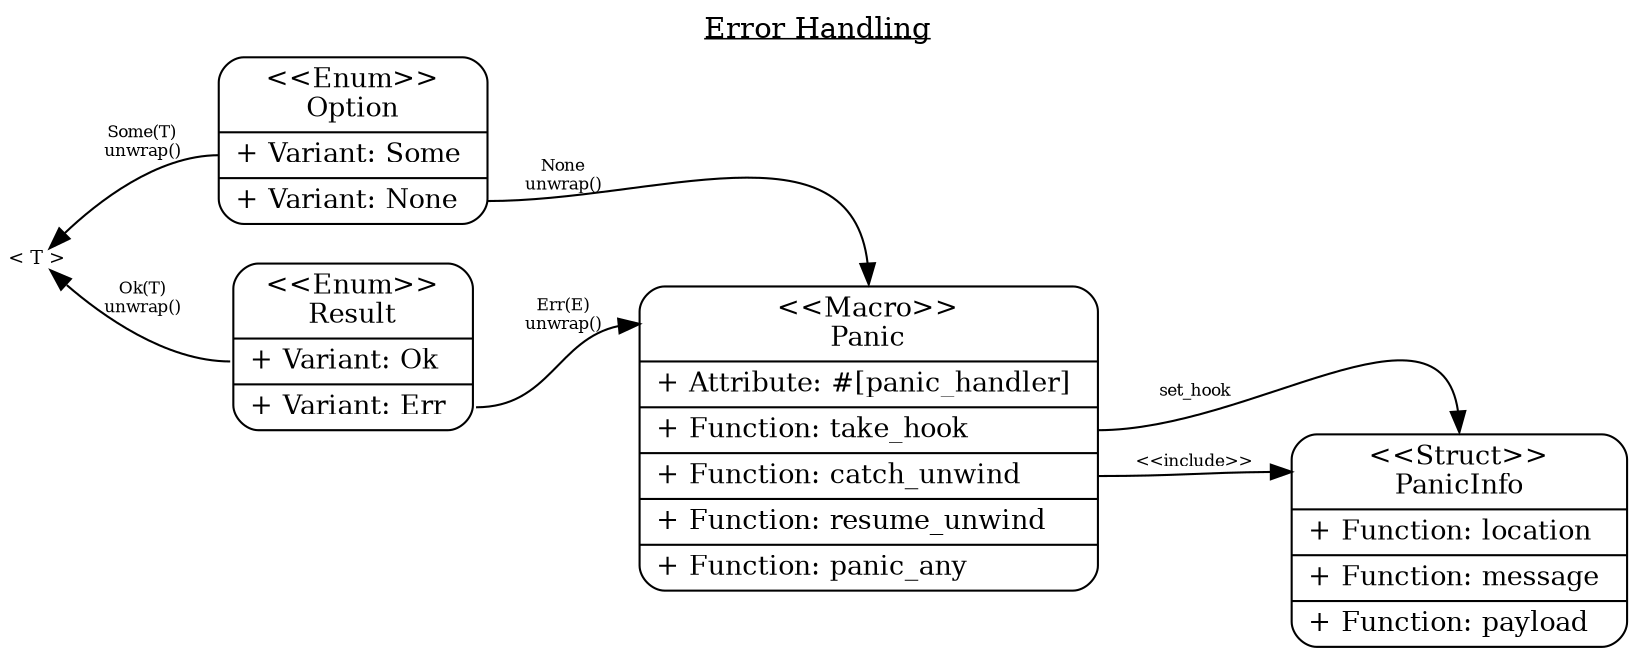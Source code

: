 digraph g {
    graph [
        rankdir = "LR";
        // title
        labelloc= "t";
        label= <<u>Error Handling</u>>;
    ];

    node [
        fontsize = "13"
        shape = "Mrecord"
    ];
    
    T [
        label = "&lt; T &gt;"
        shape = plain
        fontsize=9
        id = 0
    ];

    Result [
        label = "&lt;&lt;Enum&gt;&gt;\nResult|
                 <f0> + Variant: Ok \l | 
                 <f1> + Variant: Err \l"
        id = 1
    ];

    Option [
        label = "&lt;&lt;Enum&gt;&gt;\nOption|
                 <f0> + Variant: Some \l | 
                 <f1> + Variant: None \l"
        id = 2
    ];

    Panic [
        label = "<f0> &lt;&lt;Macro&gt;&gt;\nPanic |
                 <f1> + Attribute: #[panic_handler] \l | 
                 <f2> + Function: take_hook \l |
                 <f3> + Function: catch_unwind \l |
                 <f4> + Function: resume_unwind \l |
                 <f5> + Function: panic_any \l"
        id = 3
    ];

    PanicInfo [
        label = "<f0> &lt;&lt;Struct&gt;&gt;\nPanicInfo |
                 <f1> + Function: location \l |
                 <f2> + Function: message \l |
                 <f3> + Function: payload \l"
        id = 4
    ];

    // Layout
        
    // T to Option {reverse direction i.e. <-}
    {T -> Option:f0 [
        dir=back
        label="Some(T)\nunwrap()"
        fontsize=8
    ];
    } 

    Result:f0 -> T [
        label="Ok(T)\nunwrap()" 
        fontsize=8
    ];
        
    Result:f1 -> Panic:f0 [
        label="Err(E)\nunwrap()"
        fontsize=8

    ];  

    Option:f1 -> Panic:f0:n [
        label="None\nunwrap()"
        fontsize=8
    ];

    Panic:f2 -> PanicInfo:f0:n [
        label="set_hook"
        fontsize=8
    ];

    Panic:f3 -> PanicInfo:f0 [
        label="&lt;&lt;include&gt;&gt;"
        fontsize=8
    ];
    
    {rank=same; Result Option;}    

}